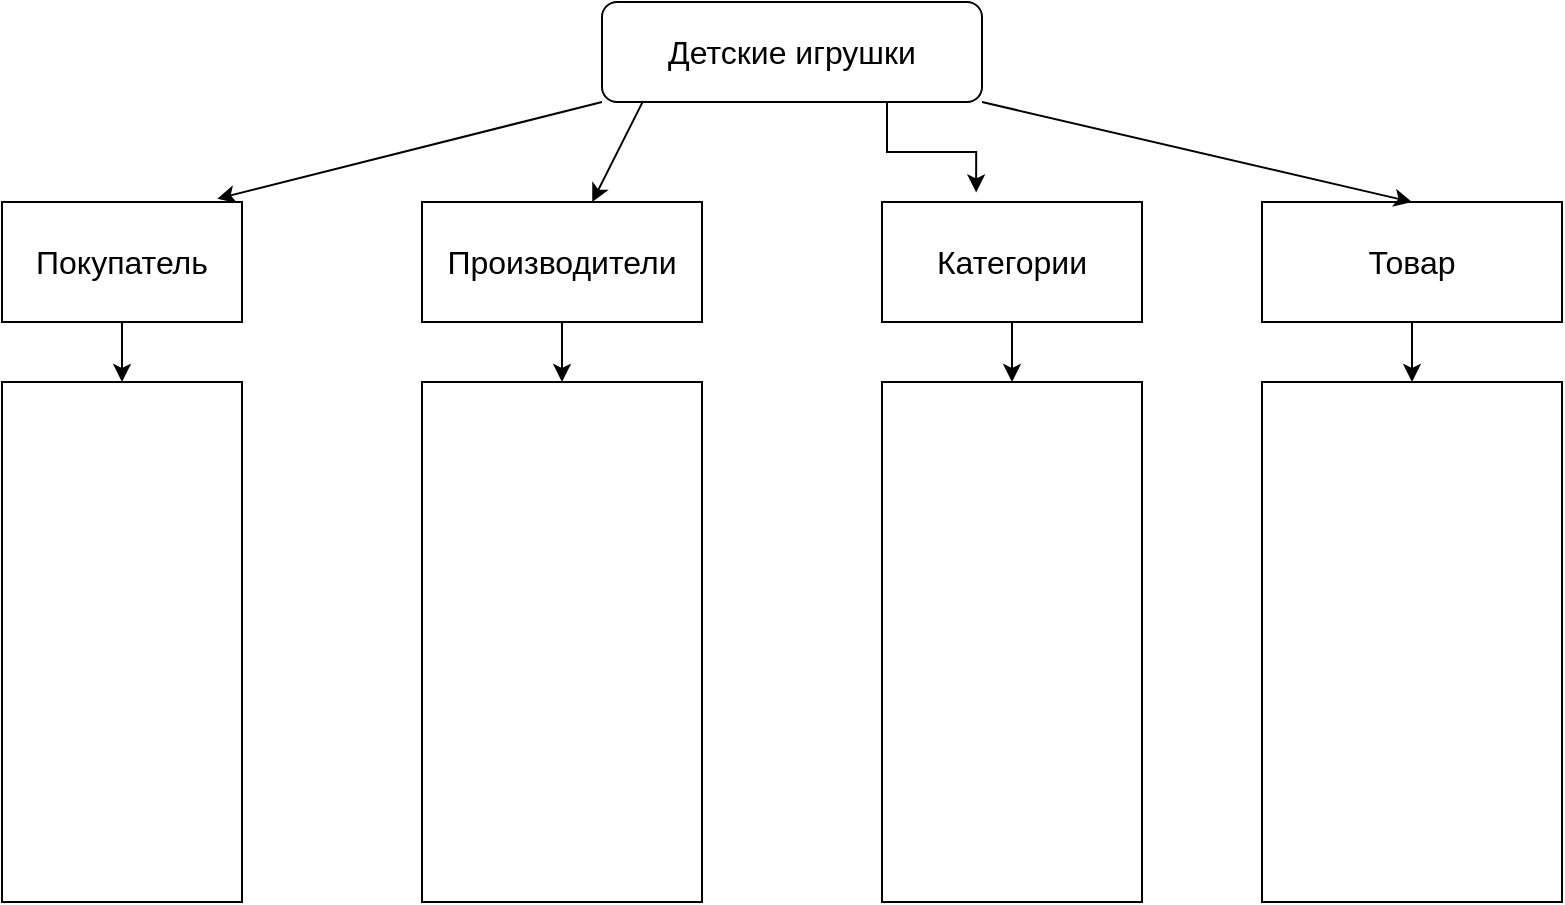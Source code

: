 <mxfile version="13.7.2" type="github"><diagram id="NjnQ7K40yiyFrDoM0lnP" name="Page-1"><mxGraphModel dx="1673" dy="934" grid="1" gridSize="10" guides="1" tooltips="1" connect="1" arrows="1" fold="1" page="1" pageScale="1" pageWidth="827" pageHeight="1169" math="0" shadow="0"><root><mxCell id="0"/><mxCell id="1" parent="0"/><mxCell id="z2BmSF57fdoHOiej4x5t-10" value="Детские игрушки" style="rounded=1;whiteSpace=wrap;html=1;fontSize=16;" vertex="1" parent="1"><mxGeometry x="330" y="60" width="190" height="50" as="geometry"/></mxCell><mxCell id="z2BmSF57fdoHOiej4x5t-11" style="edgeStyle=orthogonalEdgeStyle;rounded=0;orthogonalLoop=1;jettySize=auto;html=1;exitX=0.75;exitY=1;exitDx=0;exitDy=0;entryX=0.362;entryY=-0.08;entryDx=0;entryDy=0;entryPerimeter=0;fontSize=16;" edge="1" parent="1" source="z2BmSF57fdoHOiej4x5t-10" target="z2BmSF57fdoHOiej4x5t-12"><mxGeometry relative="1" as="geometry"/></mxCell><mxCell id="z2BmSF57fdoHOiej4x5t-12" value="Категории" style="rounded=0;whiteSpace=wrap;html=1;fontSize=16;" vertex="1" parent="1"><mxGeometry x="470" y="160" width="130" height="60" as="geometry"/></mxCell><mxCell id="z2BmSF57fdoHOiej4x5t-14" value="Товар" style="rounded=0;whiteSpace=wrap;html=1;fontSize=16;" vertex="1" parent="1"><mxGeometry x="660" y="160" width="150" height="60" as="geometry"/></mxCell><mxCell id="z2BmSF57fdoHOiej4x5t-16" value="Покупатель" style="rounded=0;whiteSpace=wrap;html=1;fontSize=16;" vertex="1" parent="1"><mxGeometry x="30" y="160" width="120" height="60" as="geometry"/></mxCell><mxCell id="z2BmSF57fdoHOiej4x5t-17" value="" style="endArrow=classic;html=1;fontSize=16;exitX=1;exitY=1;exitDx=0;exitDy=0;entryX=0.5;entryY=0;entryDx=0;entryDy=0;" edge="1" parent="1" source="z2BmSF57fdoHOiej4x5t-10" target="z2BmSF57fdoHOiej4x5t-14"><mxGeometry width="50" height="50" relative="1" as="geometry"><mxPoint x="380" y="400" as="sourcePoint"/><mxPoint x="430" y="350" as="targetPoint"/></mxGeometry></mxCell><mxCell id="z2BmSF57fdoHOiej4x5t-18" value="" style="endArrow=classic;html=1;fontSize=16;exitX=0;exitY=1;exitDx=0;exitDy=0;entryX=0.897;entryY=-0.027;entryDx=0;entryDy=0;entryPerimeter=0;" edge="1" parent="1" source="z2BmSF57fdoHOiej4x5t-10" target="z2BmSF57fdoHOiej4x5t-16"><mxGeometry width="50" height="50" relative="1" as="geometry"><mxPoint x="380" y="400" as="sourcePoint"/><mxPoint x="430" y="350" as="targetPoint"/></mxGeometry></mxCell><mxCell id="z2BmSF57fdoHOiej4x5t-19" value="Производители" style="rounded=0;whiteSpace=wrap;html=1;fontSize=16;" vertex="1" parent="1"><mxGeometry x="240" y="160" width="140" height="60" as="geometry"/></mxCell><mxCell id="z2BmSF57fdoHOiej4x5t-20" value="" style="endArrow=classic;html=1;fontSize=16;exitX=0.108;exitY=0.991;exitDx=0;exitDy=0;exitPerimeter=0;" edge="1" parent="1" source="z2BmSF57fdoHOiej4x5t-10" target="z2BmSF57fdoHOiej4x5t-19"><mxGeometry width="50" height="50" relative="1" as="geometry"><mxPoint x="380" y="400" as="sourcePoint"/><mxPoint x="430" y="350" as="targetPoint"/></mxGeometry></mxCell><mxCell id="z2BmSF57fdoHOiej4x5t-21" value="" style="rounded=0;whiteSpace=wrap;html=1;fontSize=16;" vertex="1" parent="1"><mxGeometry x="30" y="250" width="120" height="260" as="geometry"/></mxCell><mxCell id="z2BmSF57fdoHOiej4x5t-22" value="" style="endArrow=classic;html=1;fontSize=16;exitX=0.5;exitY=1;exitDx=0;exitDy=0;" edge="1" parent="1" source="z2BmSF57fdoHOiej4x5t-16" target="z2BmSF57fdoHOiej4x5t-21"><mxGeometry width="50" height="50" relative="1" as="geometry"><mxPoint x="380" y="400" as="sourcePoint"/><mxPoint x="430" y="350" as="targetPoint"/></mxGeometry></mxCell><mxCell id="z2BmSF57fdoHOiej4x5t-23" value="" style="rounded=0;whiteSpace=wrap;html=1;fontSize=16;" vertex="1" parent="1"><mxGeometry x="240" y="250" width="140" height="260" as="geometry"/></mxCell><mxCell id="z2BmSF57fdoHOiej4x5t-24" value="" style="rounded=0;whiteSpace=wrap;html=1;fontSize=16;" vertex="1" parent="1"><mxGeometry x="470" y="250" width="130" height="260" as="geometry"/></mxCell><mxCell id="z2BmSF57fdoHOiej4x5t-27" value="" style="endArrow=classic;html=1;fontSize=16;exitX=0.5;exitY=1;exitDx=0;exitDy=0;" edge="1" parent="1" source="z2BmSF57fdoHOiej4x5t-14"><mxGeometry width="50" height="50" relative="1" as="geometry"><mxPoint x="380" y="400" as="sourcePoint"/><mxPoint x="735" y="250" as="targetPoint"/></mxGeometry></mxCell><mxCell id="z2BmSF57fdoHOiej4x5t-28" value="" style="endArrow=classic;html=1;fontSize=16;exitX=0.5;exitY=1;exitDx=0;exitDy=0;" edge="1" parent="1" source="z2BmSF57fdoHOiej4x5t-12" target="z2BmSF57fdoHOiej4x5t-24"><mxGeometry width="50" height="50" relative="1" as="geometry"><mxPoint x="380" y="400" as="sourcePoint"/><mxPoint x="430" y="350" as="targetPoint"/></mxGeometry></mxCell><mxCell id="z2BmSF57fdoHOiej4x5t-29" value="" style="endArrow=classic;html=1;fontSize=16;exitX=0.5;exitY=1;exitDx=0;exitDy=0;entryX=0.5;entryY=0;entryDx=0;entryDy=0;" edge="1" parent="1" source="z2BmSF57fdoHOiej4x5t-19" target="z2BmSF57fdoHOiej4x5t-23"><mxGeometry width="50" height="50" relative="1" as="geometry"><mxPoint x="380" y="400" as="sourcePoint"/><mxPoint x="430" y="350" as="targetPoint"/></mxGeometry></mxCell><mxCell id="z2BmSF57fdoHOiej4x5t-32" value="" style="rounded=0;whiteSpace=wrap;html=1;fontSize=16;" vertex="1" parent="1"><mxGeometry x="660" y="250" width="150" height="260" as="geometry"/></mxCell></root></mxGraphModel></diagram></mxfile>